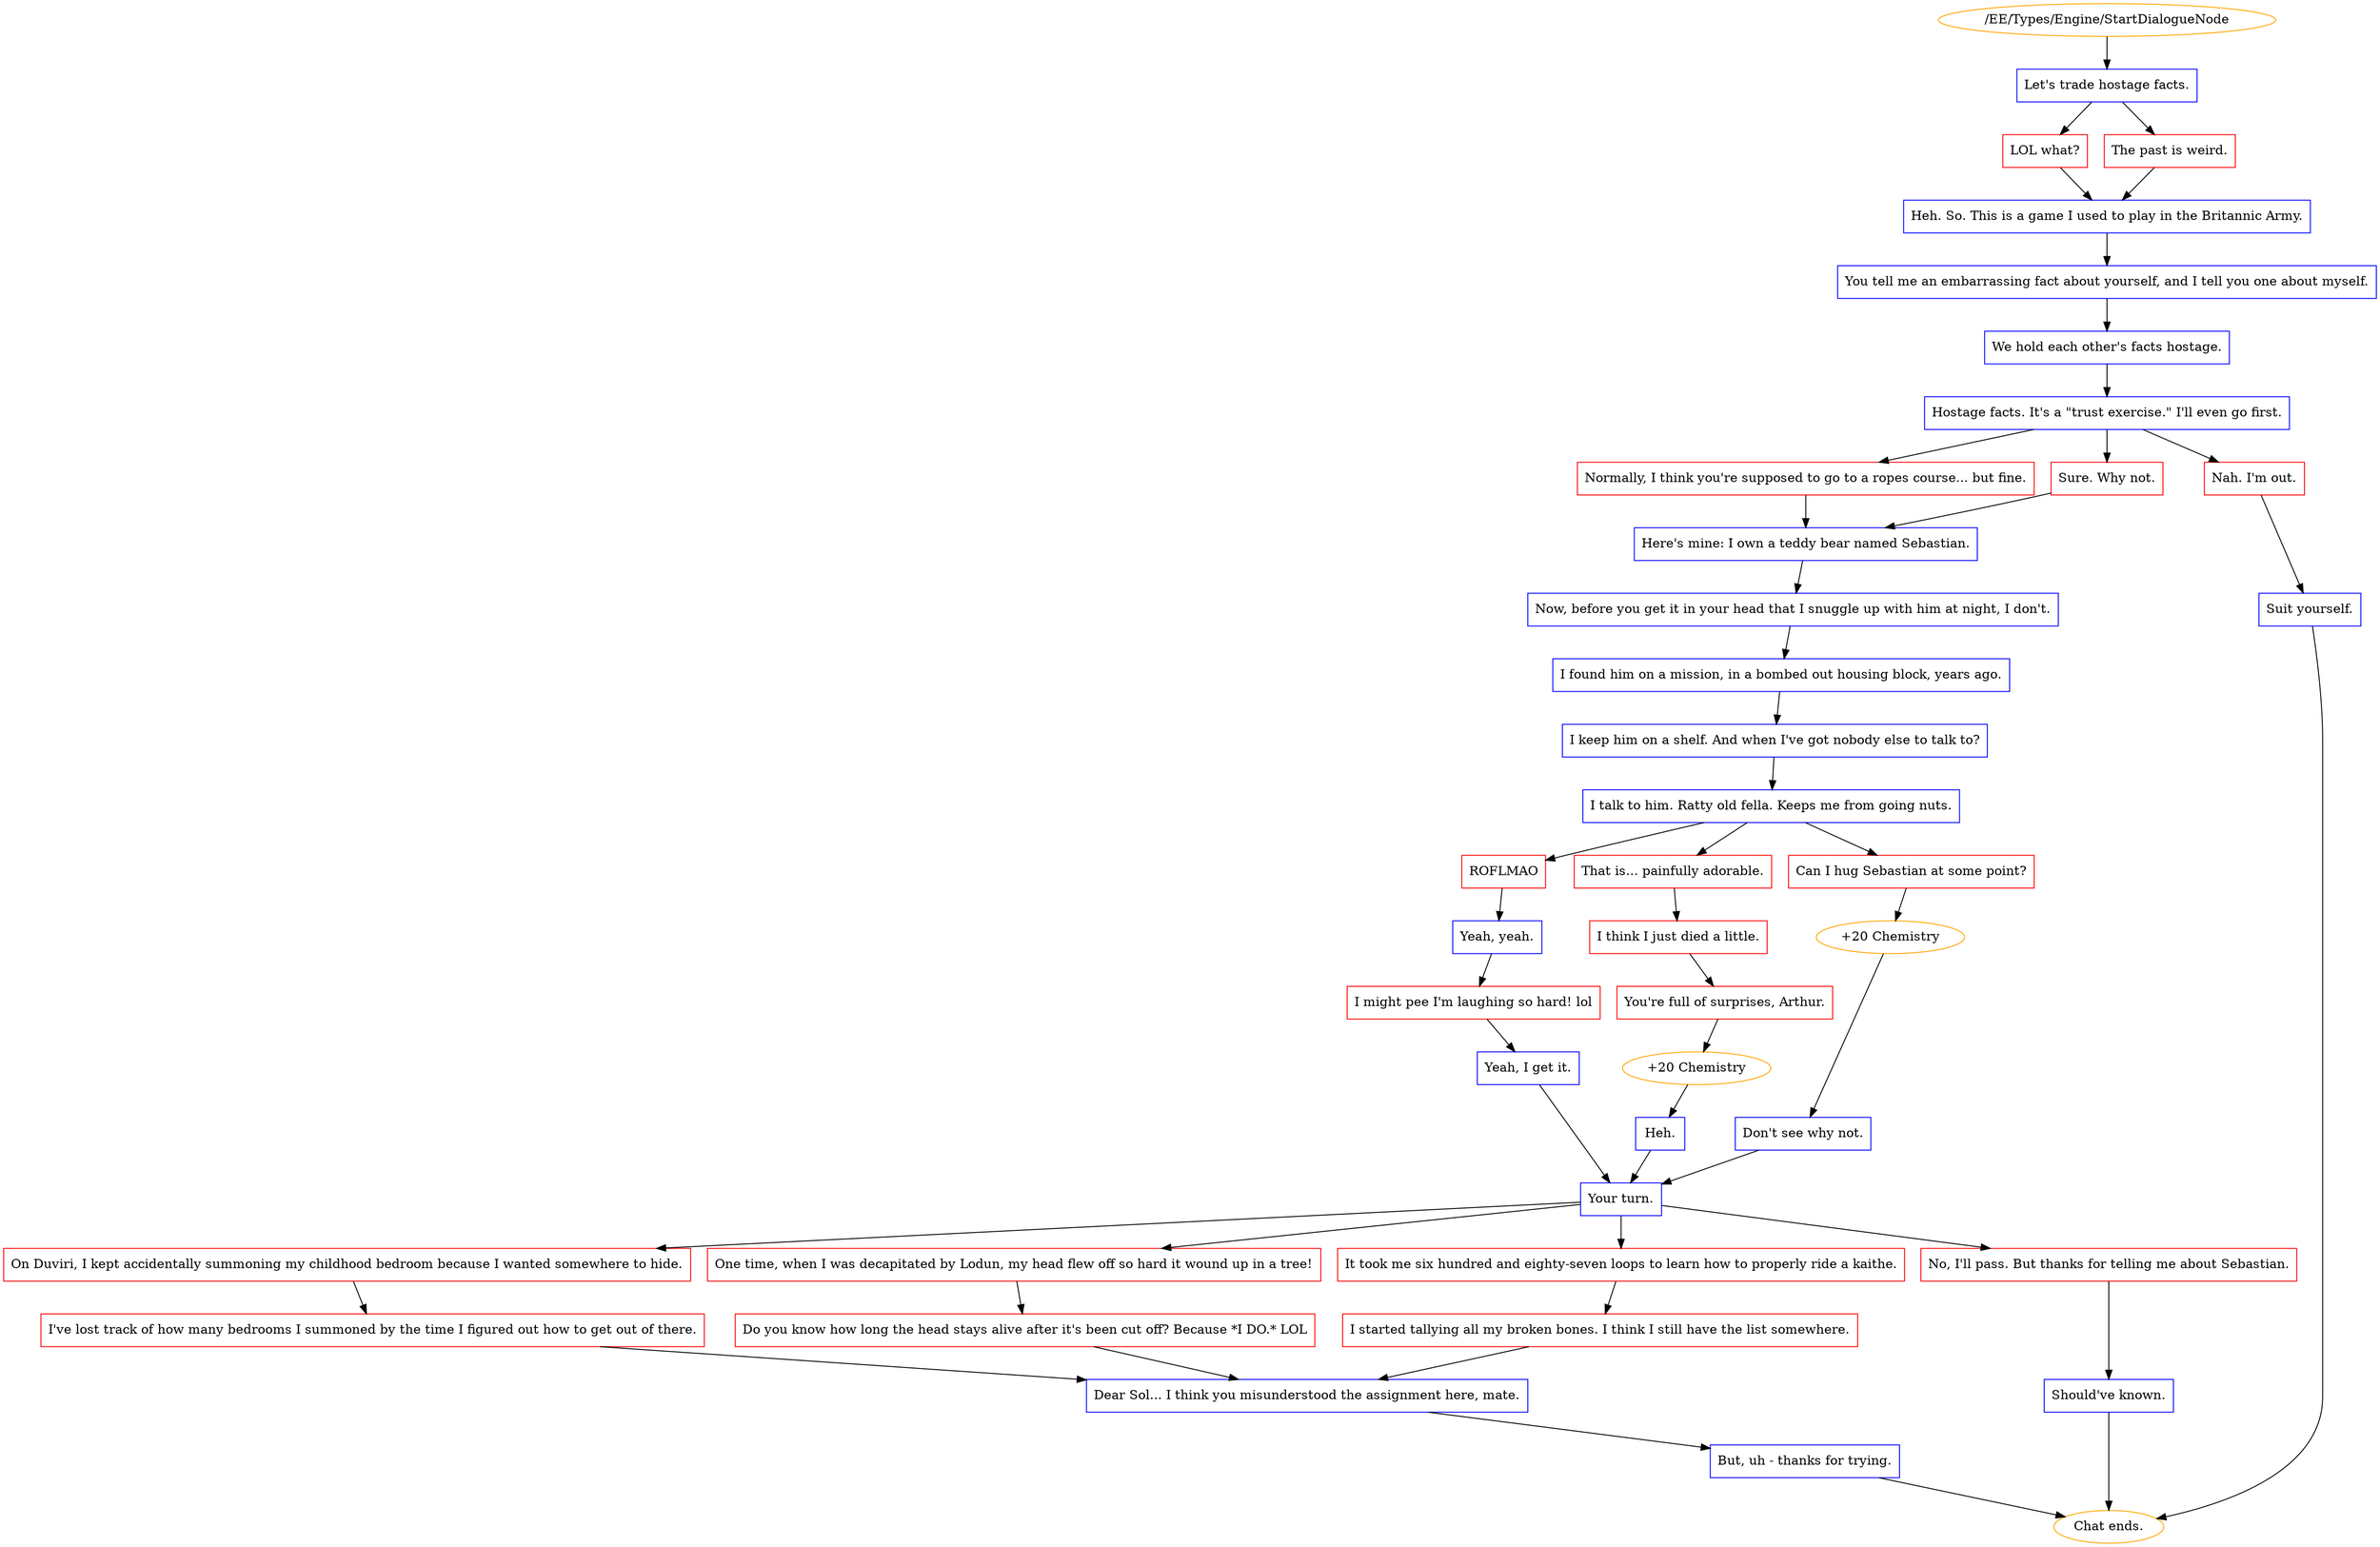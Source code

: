 digraph {
	1188 [label="/EE/Types/Engine/StartDialogueNode",color=orange];
		1188 -> 1189;
	1189 [label="Let's trade hostage facts.",shape=box,color=blue];
		1189 -> 1190;
		1189 -> 1191;
	1190 [label="LOL what?",shape=box,color=red];
		1190 -> 1192;
	1191 [label="The past is weird.",shape=box,color=red];
		1191 -> 1192;
	1192 [label="Heh. So. This is a game I used to play in the Britannic Army.",shape=box,color=blue];
		1192 -> 1193;
	1193 [label="You tell me an embarrassing fact about yourself, and I tell you one about myself.",shape=box,color=blue];
		1193 -> 1194;
	1194 [label="We hold each other's facts hostage.",shape=box,color=blue];
		1194 -> 1195;
	1195 [label="Hostage facts. It's a \"trust exercise.\" I'll even go first.",shape=box,color=blue];
		1195 -> 1196;
		1195 -> 1197;
		1195 -> 1198;
	1196 [label="Normally, I think you're supposed to go to a ropes course... but fine.",shape=box,color=red];
		1196 -> 1202;
	1197 [label="Sure. Why not.",shape=box,color=red];
		1197 -> 1202;
	1198 [label="Nah. I'm out.",shape=box,color=red];
		1198 -> 1199;
	1202 [label="Here's mine: I own a teddy bear named Sebastian.",shape=box,color=blue];
		1202 -> 1203;
	1199 [label="Suit yourself.",shape=box,color=blue];
		1199 -> "Chat ends.";
	1203 [label="Now, before you get it in your head that I snuggle up with him at night, I don't.",shape=box,color=blue];
		1203 -> 1204;
	"Chat ends." [color=orange];
	1204 [label="I found him on a mission, in a bombed out housing block, years ago.",shape=box,color=blue];
		1204 -> 1205;
	1205 [label="I keep him on a shelf. And when I've got nobody else to talk to?",shape=box,color=blue];
		1205 -> 1206;
	1206 [label="I talk to him. Ratty old fella. Keeps me from going nuts.",shape=box,color=blue];
		1206 -> 1201;
		1206 -> 1207;
		1206 -> 1208;
	1201 [label="ROFLMAO",shape=box,color=red];
		1201 -> 1214;
	1207 [label="That is... painfully adorable.",shape=box,color=red];
		1207 -> 1211;
	1208 [label="Can I hug Sebastian at some point?",shape=box,color=red];
		1208 -> 1210;
	1214 [label="Yeah, yeah.",shape=box,color=blue];
		1214 -> 1213;
	1211 [label="I think I just died a little.",shape=box,color=red];
		1211 -> 1212;
	1210 [label="+20 Chemistry",color=orange];
		1210 -> 1209;
	1213 [label="I might pee I'm laughing so hard! lol",shape=box,color=red];
		1213 -> 1215;
	1212 [label="You're full of surprises, Arthur.",shape=box,color=red];
		1212 -> 1217;
	1209 [label="Don't see why not.",shape=box,color=blue];
		1209 -> 1218;
	1215 [label="Yeah, I get it.",shape=box,color=blue];
		1215 -> 1218;
	1217 [label="+20 Chemistry",color=orange];
		1217 -> 1216;
	1218 [label="Your turn.",shape=box,color=blue];
		1218 -> 1219;
		1218 -> 1220;
		1218 -> 1221;
		1218 -> 1222;
	1216 [label="Heh.",shape=box,color=blue];
		1216 -> 1218;
	1219 [label="On Duviri, I kept accidentally summoning my childhood bedroom because I wanted somewhere to hide.",shape=box,color=red];
		1219 -> 1227;
	1220 [label="One time, when I was decapitated by Lodun, my head flew off so hard it wound up in a tree!",shape=box,color=red];
		1220 -> 1226;
	1221 [label="It took me six hundred and eighty-seven loops to learn how to properly ride a kaithe.",shape=box,color=red];
		1221 -> 1225;
	1222 [label="No, I'll pass. But thanks for telling me about Sebastian.",shape=box,color=red];
		1222 -> 1223;
	1227 [label="I've lost track of how many bedrooms I summoned by the time I figured out how to get out of there.",shape=box,color=red];
		1227 -> 1228;
	1226 [label="Do you know how long the head stays alive after it's been cut off? Because *I DO.* LOL",shape=box,color=red];
		1226 -> 1228;
	1225 [label="I started tallying all my broken bones. I think I still have the list somewhere.",shape=box,color=red];
		1225 -> 1228;
	1223 [label="Should've known.",shape=box,color=blue];
		1223 -> "Chat ends.";
	1228 [label="Dear Sol... I think you misunderstood the assignment here, mate.",shape=box,color=blue];
		1228 -> 1229;
	"Chat ends." [color=orange];
	1229 [label="But, uh - thanks for trying.",shape=box,color=blue];
		1229 -> "Chat ends.";
	"Chat ends." [color=orange];
}